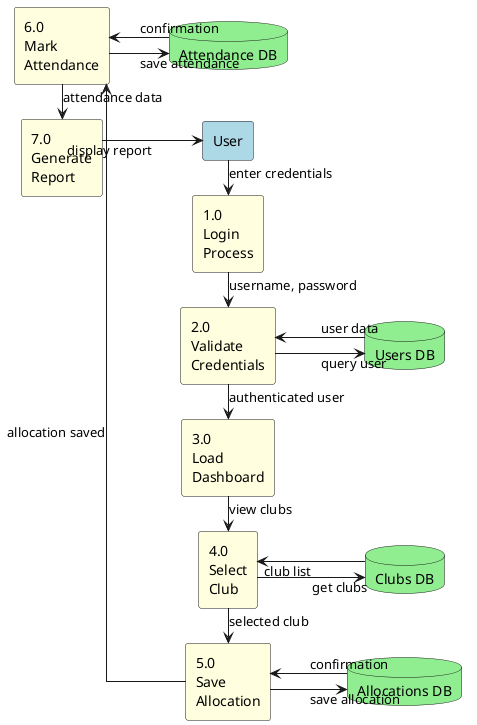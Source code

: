 @startuml Club Management System Data Flow Diagram

left to right direction
skinparam linetype ortho

rectangle "User" as User #lightblue
rectangle "1.0\nLogin\nProcess" as Login #lightyellow
database "Users DB" as UserDB #lightgreen
rectangle "2.0\nValidate\nCredentials" as Validate #lightyellow
rectangle "3.0\nLoad\nDashboard" as Dashboard #lightyellow
rectangle "4.0\nSelect\nClub" as SelectClub #lightyellow
database "Clubs DB" as ClubDB #lightgreen
rectangle "5.0\nSave\nAllocation" as SaveAlloc #lightyellow
database "Allocations DB" as AllocDB #lightgreen
rectangle "6.0\nMark\nAttendance" as MarkAtt #lightyellow
database "Attendance DB" as AttDB #lightgreen
rectangle "7.0\nGenerate\nReport" as Report #lightyellow

User -right-> Login : enter credentials
Login -right-> Validate : username, password
Validate -down-> UserDB : query user
UserDB -up-> Validate : user data
Validate -right-> Dashboard : authenticated user
Dashboard -right-> SelectClub : view clubs
SelectClub -down-> ClubDB : get clubs
ClubDB -up-> SelectClub : club list
SelectClub -right-> SaveAlloc : selected club
SaveAlloc -down-> AllocDB : save allocation
AllocDB -up-> SaveAlloc : confirmation
SaveAlloc -right-> MarkAtt : allocation saved
MarkAtt -down-> AttDB : save attendance
AttDB -up-> MarkAtt : confirmation
MarkAtt -right-> Report : attendance data
Report -down-> User : display report

@enduml
